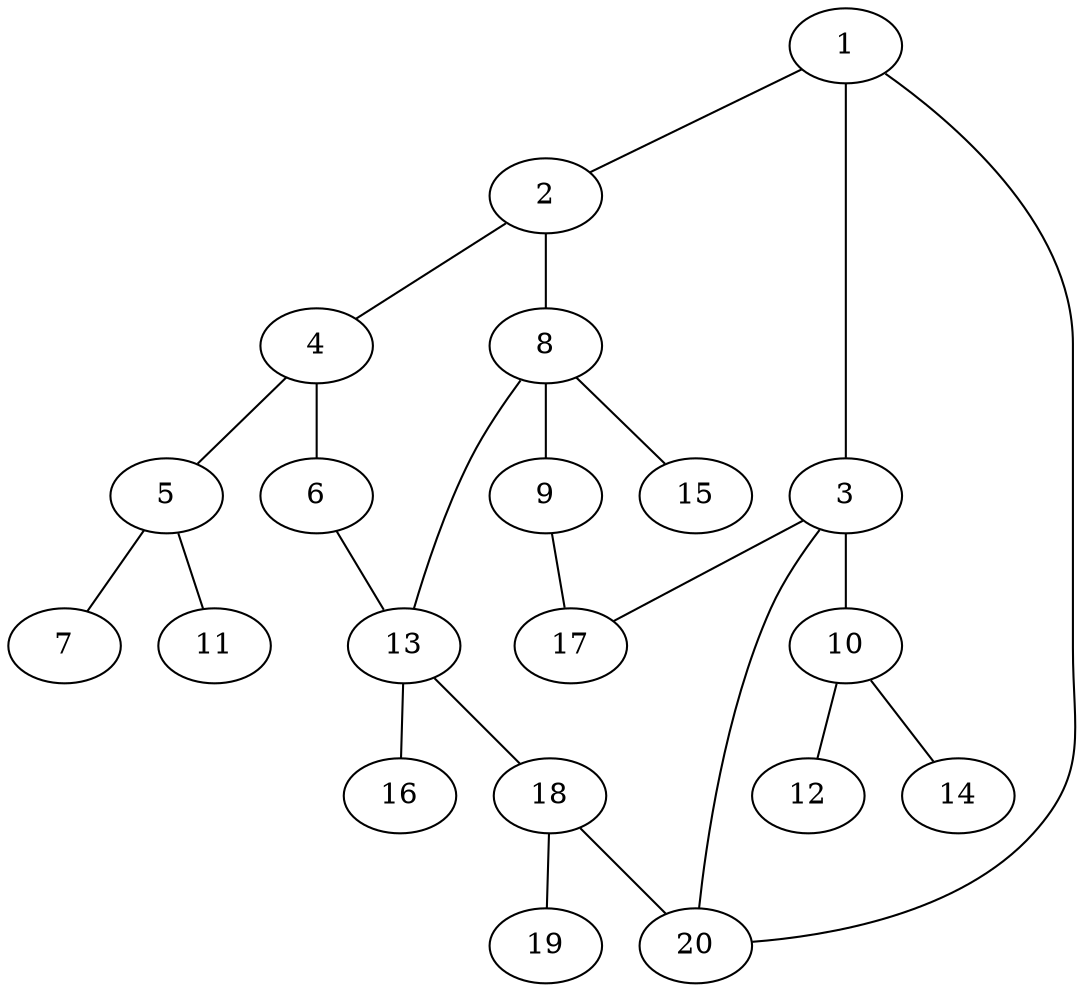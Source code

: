 graph graphname {1--2
1--3
1--20
2--4
2--8
3--10
3--17
3--20
4--5
4--6
5--7
5--11
6--13
8--9
8--13
8--15
9--17
10--12
10--14
13--16
13--18
18--19
18--20
}